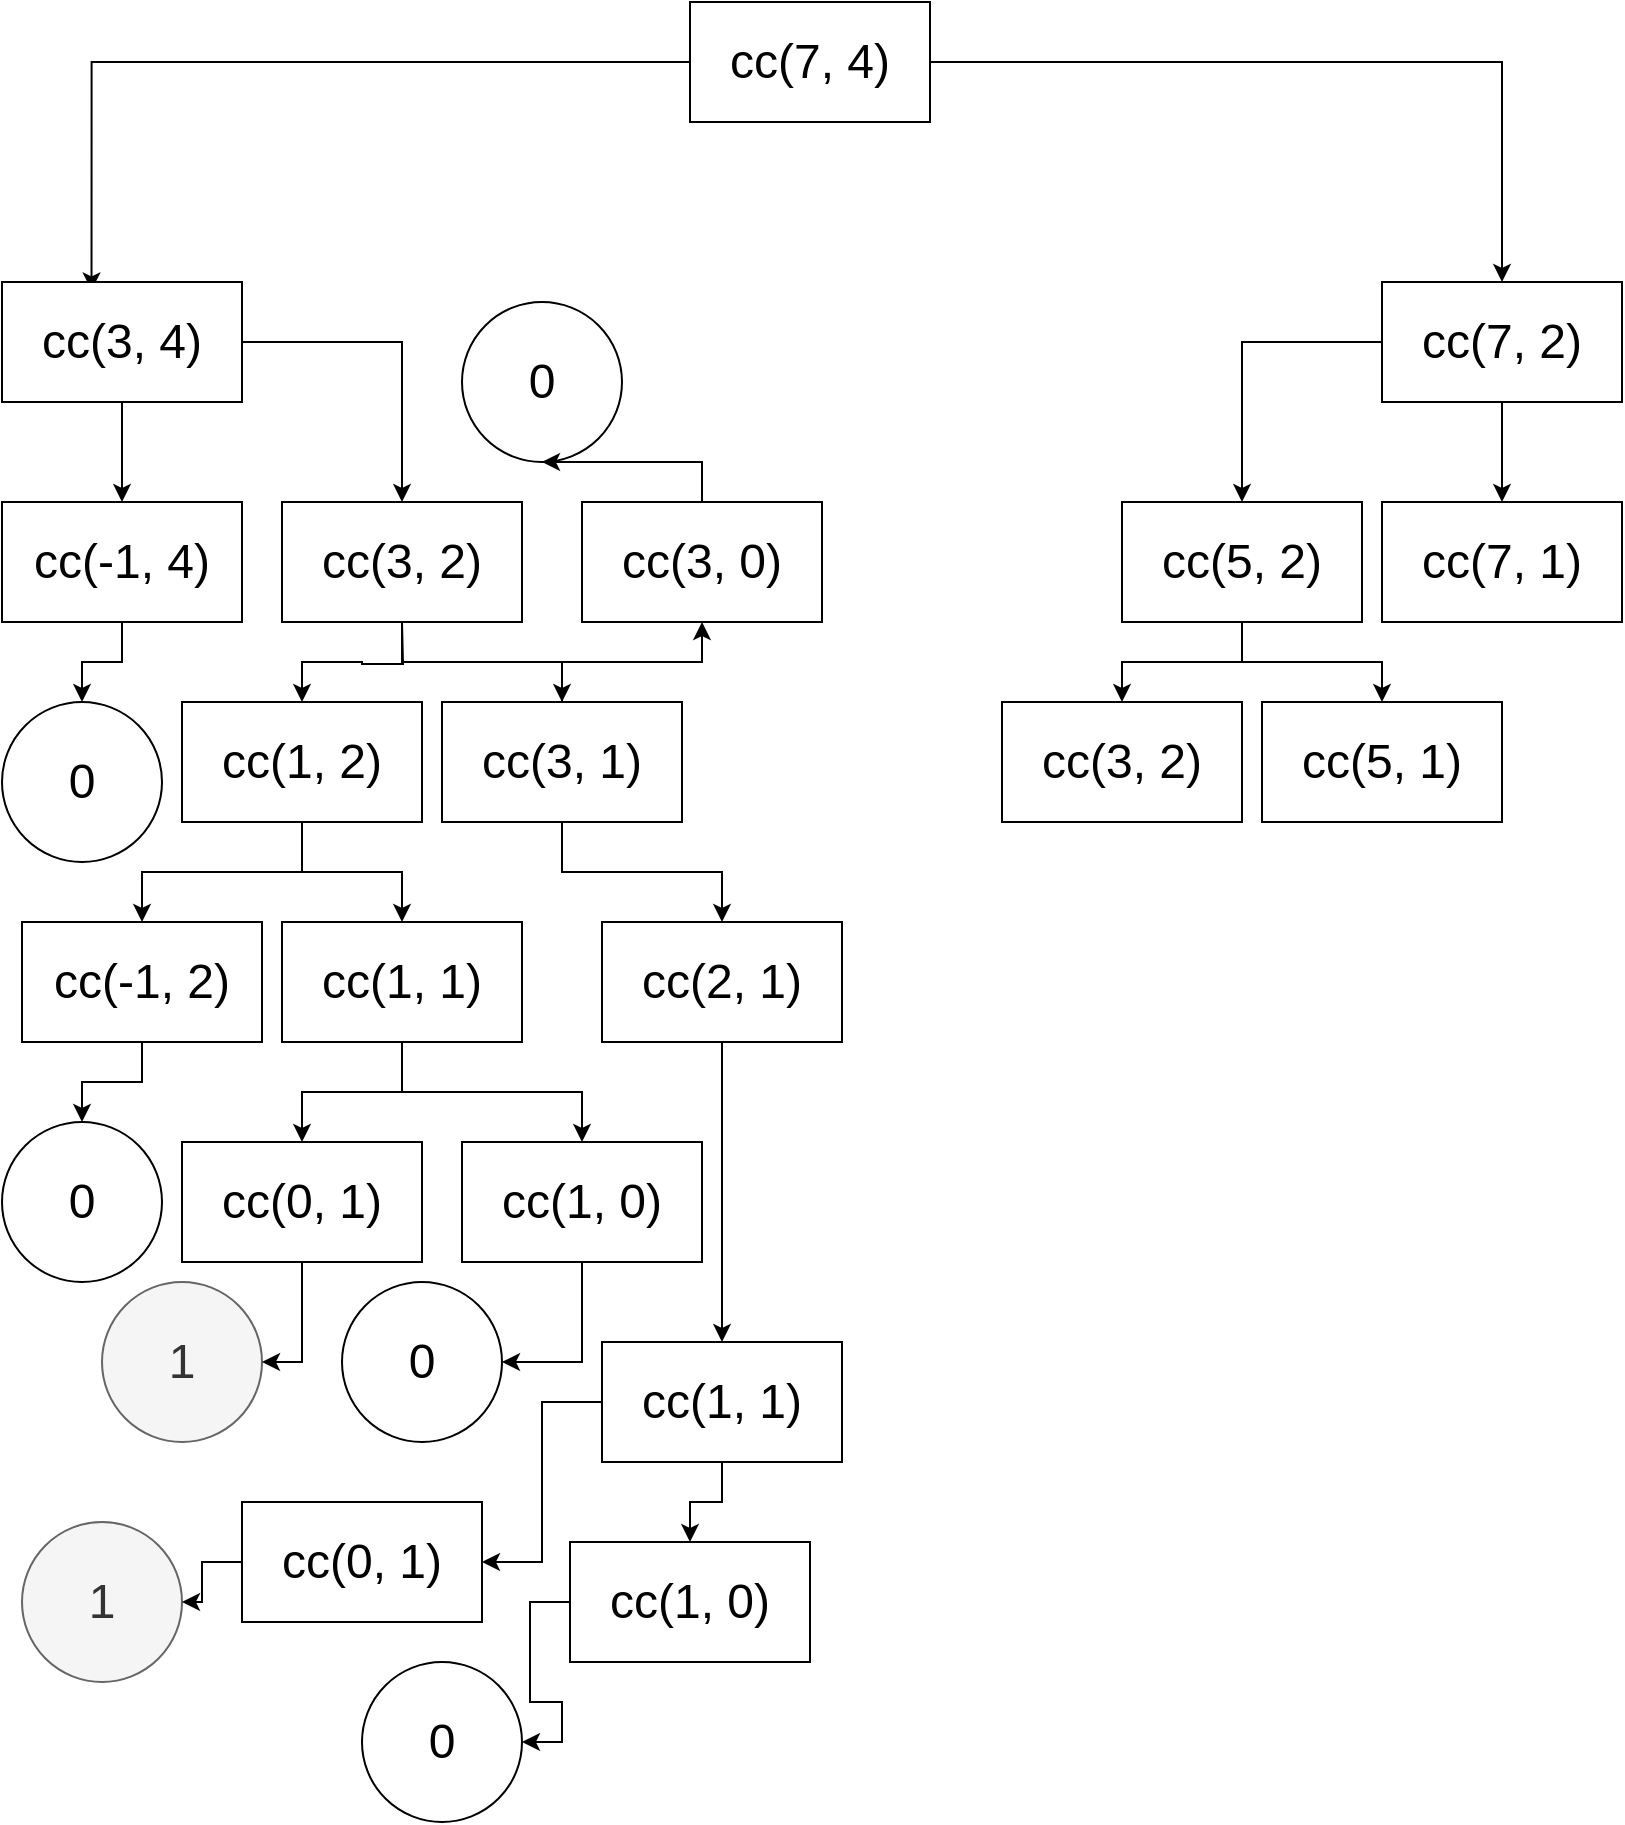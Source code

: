 <mxfile version="20.6.0" type="device"><diagram id="ykwfPxxtSE_8zy8hENhm" name="Page-1"><mxGraphModel dx="1038" dy="547" grid="1" gridSize="10" guides="1" tooltips="1" connect="1" arrows="1" fold="1" page="1" pageScale="1" pageWidth="827" pageHeight="1169" math="0" shadow="0"><root><mxCell id="0"/><mxCell id="1" parent="0"/><mxCell id="-BmMNPjVq36qT6o1mt9x-9" style="edgeStyle=orthogonalEdgeStyle;rounded=0;orthogonalLoop=1;jettySize=auto;html=1;entryX=0.373;entryY=0.07;entryDx=0;entryDy=0;entryPerimeter=0;fontSize=24;" edge="1" parent="1" source="-BmMNPjVq36qT6o1mt9x-3" target="-BmMNPjVq36qT6o1mt9x-6"><mxGeometry relative="1" as="geometry"/></mxCell><mxCell id="-BmMNPjVq36qT6o1mt9x-10" style="edgeStyle=orthogonalEdgeStyle;rounded=0;orthogonalLoop=1;jettySize=auto;html=1;entryX=0.5;entryY=0;entryDx=0;entryDy=0;fontSize=24;" edge="1" parent="1" source="-BmMNPjVq36qT6o1mt9x-3" target="-BmMNPjVq36qT6o1mt9x-5"><mxGeometry relative="1" as="geometry"/></mxCell><mxCell id="-BmMNPjVq36qT6o1mt9x-3" value="&lt;sub style=&quot;&quot;&gt;&lt;font style=&quot;font-size: 24px;&quot;&gt;cc(7, 4)&lt;/font&gt;&lt;/sub&gt;" style="rounded=0;whiteSpace=wrap;html=1;" vertex="1" parent="1"><mxGeometry x="354" y="10" width="120" height="60" as="geometry"/></mxCell><mxCell id="-BmMNPjVq36qT6o1mt9x-93" style="edgeStyle=orthogonalEdgeStyle;rounded=0;orthogonalLoop=1;jettySize=auto;html=1;entryX=0.5;entryY=0;entryDx=0;entryDy=0;fontSize=24;" edge="1" parent="1" source="-BmMNPjVq36qT6o1mt9x-5" target="-BmMNPjVq36qT6o1mt9x-92"><mxGeometry relative="1" as="geometry"/></mxCell><mxCell id="-BmMNPjVq36qT6o1mt9x-94" style="edgeStyle=orthogonalEdgeStyle;rounded=0;orthogonalLoop=1;jettySize=auto;html=1;entryX=0.5;entryY=0;entryDx=0;entryDy=0;fontSize=24;" edge="1" parent="1" source="-BmMNPjVq36qT6o1mt9x-5" target="-BmMNPjVq36qT6o1mt9x-91"><mxGeometry relative="1" as="geometry"/></mxCell><mxCell id="-BmMNPjVq36qT6o1mt9x-5" value="&lt;sub style=&quot;&quot;&gt;&lt;font style=&quot;font-size: 24px;&quot;&gt;cc(7, 2)&lt;/font&gt;&lt;/sub&gt;" style="rounded=0;whiteSpace=wrap;html=1;" vertex="1" parent="1"><mxGeometry x="700" y="150" width="120" height="60" as="geometry"/></mxCell><mxCell id="-BmMNPjVq36qT6o1mt9x-13" style="edgeStyle=orthogonalEdgeStyle;rounded=0;orthogonalLoop=1;jettySize=auto;html=1;entryX=0.5;entryY=0;entryDx=0;entryDy=0;fontSize=24;" edge="1" parent="1" source="-BmMNPjVq36qT6o1mt9x-6" target="-BmMNPjVq36qT6o1mt9x-11"><mxGeometry relative="1" as="geometry"/></mxCell><mxCell id="-BmMNPjVq36qT6o1mt9x-47" style="edgeStyle=orthogonalEdgeStyle;rounded=0;orthogonalLoop=1;jettySize=auto;html=1;fontSize=24;" edge="1" parent="1" source="-BmMNPjVq36qT6o1mt9x-6" target="-BmMNPjVq36qT6o1mt9x-19"><mxGeometry relative="1" as="geometry"/></mxCell><mxCell id="-BmMNPjVq36qT6o1mt9x-6" value="&lt;sub style=&quot;&quot;&gt;&lt;font style=&quot;font-size: 24px;&quot;&gt;cc(3, 4)&lt;/font&gt;&lt;/sub&gt;" style="rounded=0;whiteSpace=wrap;html=1;" vertex="1" parent="1"><mxGeometry x="10" y="150" width="120" height="60" as="geometry"/></mxCell><mxCell id="-BmMNPjVq36qT6o1mt9x-18" style="edgeStyle=orthogonalEdgeStyle;rounded=0;orthogonalLoop=1;jettySize=auto;html=1;fontSize=24;" edge="1" parent="1" source="-BmMNPjVq36qT6o1mt9x-11" target="-BmMNPjVq36qT6o1mt9x-17"><mxGeometry relative="1" as="geometry"/></mxCell><mxCell id="-BmMNPjVq36qT6o1mt9x-11" value="&lt;sub style=&quot;&quot;&gt;&lt;font style=&quot;font-size: 24px;&quot;&gt;cc(-1, 4)&lt;/font&gt;&lt;/sub&gt;" style="rounded=0;whiteSpace=wrap;html=1;" vertex="1" parent="1"><mxGeometry x="10" y="260" width="120" height="60" as="geometry"/></mxCell><mxCell id="-BmMNPjVq36qT6o1mt9x-21" style="edgeStyle=orthogonalEdgeStyle;rounded=0;orthogonalLoop=1;jettySize=auto;html=1;entryX=0.5;entryY=0;entryDx=0;entryDy=0;fontSize=24;" edge="1" parent="1" target="-BmMNPjVq36qT6o1mt9x-16"><mxGeometry relative="1" as="geometry"><mxPoint x="210" y="320" as="sourcePoint"/></mxGeometry></mxCell><mxCell id="-BmMNPjVq36qT6o1mt9x-62" style="edgeStyle=orthogonalEdgeStyle;rounded=0;orthogonalLoop=1;jettySize=auto;html=1;fontSize=24;" edge="1" parent="1" source="-BmMNPjVq36qT6o1mt9x-16" target="-BmMNPjVq36qT6o1mt9x-58"><mxGeometry relative="1" as="geometry"/></mxCell><mxCell id="-BmMNPjVq36qT6o1mt9x-63" style="edgeStyle=orthogonalEdgeStyle;rounded=0;orthogonalLoop=1;jettySize=auto;html=1;fontSize=24;" edge="1" parent="1" source="-BmMNPjVq36qT6o1mt9x-16" target="-BmMNPjVq36qT6o1mt9x-61"><mxGeometry relative="1" as="geometry"/></mxCell><mxCell id="-BmMNPjVq36qT6o1mt9x-16" value="&lt;sub style=&quot;&quot;&gt;&lt;font style=&quot;font-size: 24px;&quot;&gt;cc(1, 2)&lt;/font&gt;&lt;/sub&gt;" style="rounded=0;whiteSpace=wrap;html=1;" vertex="1" parent="1"><mxGeometry x="100" y="360" width="120" height="60" as="geometry"/></mxCell><mxCell id="-BmMNPjVq36qT6o1mt9x-17" value="0" style="ellipse;whiteSpace=wrap;html=1;aspect=fixed;fontSize=24;" vertex="1" parent="1"><mxGeometry x="10" y="360" width="80" height="80" as="geometry"/></mxCell><mxCell id="-BmMNPjVq36qT6o1mt9x-57" style="edgeStyle=orthogonalEdgeStyle;rounded=0;orthogonalLoop=1;jettySize=auto;html=1;fontSize=24;" edge="1" parent="1" source="-BmMNPjVq36qT6o1mt9x-19" target="-BmMNPjVq36qT6o1mt9x-54"><mxGeometry relative="1" as="geometry"/></mxCell><mxCell id="-BmMNPjVq36qT6o1mt9x-19" value="&lt;sub style=&quot;&quot;&gt;&lt;font style=&quot;font-size: 24px;&quot;&gt;cc(3, 2)&lt;/font&gt;&lt;/sub&gt;" style="rounded=0;whiteSpace=wrap;html=1;" vertex="1" parent="1"><mxGeometry x="150" y="260" width="120" height="60" as="geometry"/></mxCell><mxCell id="-BmMNPjVq36qT6o1mt9x-20" value="1" style="ellipse;whiteSpace=wrap;html=1;aspect=fixed;fontSize=24;fillColor=#f5f5f5;fontColor=#333333;strokeColor=#666666;" vertex="1" parent="1"><mxGeometry x="60" y="650" width="80" height="80" as="geometry"/></mxCell><mxCell id="-BmMNPjVq36qT6o1mt9x-32" value="0" style="ellipse;whiteSpace=wrap;html=1;aspect=fixed;fontSize=24;" vertex="1" parent="1"><mxGeometry x="240" y="160" width="80" height="80" as="geometry"/></mxCell><mxCell id="-BmMNPjVq36qT6o1mt9x-73" style="edgeStyle=orthogonalEdgeStyle;rounded=0;orthogonalLoop=1;jettySize=auto;html=1;fontSize=24;" edge="1" parent="1" source="-BmMNPjVq36qT6o1mt9x-54" target="-BmMNPjVq36qT6o1mt9x-72"><mxGeometry relative="1" as="geometry"/></mxCell><mxCell id="-BmMNPjVq36qT6o1mt9x-74" style="edgeStyle=orthogonalEdgeStyle;rounded=0;orthogonalLoop=1;jettySize=auto;html=1;fontSize=24;" edge="1" parent="1" source="-BmMNPjVq36qT6o1mt9x-54" target="-BmMNPjVq36qT6o1mt9x-71"><mxGeometry relative="1" as="geometry"/></mxCell><mxCell id="-BmMNPjVq36qT6o1mt9x-54" value="cc(3, 1)" style="rounded=0;whiteSpace=wrap;html=1;fontSize=24;" vertex="1" parent="1"><mxGeometry x="230" y="360" width="120" height="60" as="geometry"/></mxCell><mxCell id="-BmMNPjVq36qT6o1mt9x-60" style="edgeStyle=orthogonalEdgeStyle;rounded=0;orthogonalLoop=1;jettySize=auto;html=1;fontSize=24;" edge="1" parent="1" source="-BmMNPjVq36qT6o1mt9x-58" target="-BmMNPjVq36qT6o1mt9x-59"><mxGeometry relative="1" as="geometry"/></mxCell><mxCell id="-BmMNPjVq36qT6o1mt9x-58" value="&lt;sub style=&quot;&quot;&gt;&lt;font style=&quot;font-size: 24px;&quot;&gt;cc(-1, 2)&lt;/font&gt;&lt;/sub&gt;" style="rounded=0;whiteSpace=wrap;html=1;" vertex="1" parent="1"><mxGeometry x="20" y="470" width="120" height="60" as="geometry"/></mxCell><mxCell id="-BmMNPjVq36qT6o1mt9x-59" value="0" style="ellipse;whiteSpace=wrap;html=1;aspect=fixed;fontSize=24;" vertex="1" parent="1"><mxGeometry x="10" y="570" width="80" height="80" as="geometry"/></mxCell><mxCell id="-BmMNPjVq36qT6o1mt9x-66" style="edgeStyle=orthogonalEdgeStyle;rounded=0;orthogonalLoop=1;jettySize=auto;html=1;fontSize=24;" edge="1" parent="1" source="-BmMNPjVq36qT6o1mt9x-61" target="-BmMNPjVq36qT6o1mt9x-64"><mxGeometry relative="1" as="geometry"/></mxCell><mxCell id="-BmMNPjVq36qT6o1mt9x-67" style="edgeStyle=orthogonalEdgeStyle;rounded=0;orthogonalLoop=1;jettySize=auto;html=1;fontSize=24;" edge="1" parent="1" source="-BmMNPjVq36qT6o1mt9x-61" target="-BmMNPjVq36qT6o1mt9x-65"><mxGeometry relative="1" as="geometry"/></mxCell><mxCell id="-BmMNPjVq36qT6o1mt9x-61" value="&lt;sub style=&quot;&quot;&gt;&lt;font style=&quot;font-size: 24px;&quot;&gt;cc(1, 1)&lt;/font&gt;&lt;/sub&gt;" style="rounded=0;whiteSpace=wrap;html=1;" vertex="1" parent="1"><mxGeometry x="150" y="470" width="120" height="60" as="geometry"/></mxCell><mxCell id="-BmMNPjVq36qT6o1mt9x-69" style="edgeStyle=orthogonalEdgeStyle;rounded=0;orthogonalLoop=1;jettySize=auto;html=1;entryX=1;entryY=0.5;entryDx=0;entryDy=0;fontSize=24;" edge="1" parent="1" source="-BmMNPjVq36qT6o1mt9x-64" target="-BmMNPjVq36qT6o1mt9x-20"><mxGeometry relative="1" as="geometry"/></mxCell><mxCell id="-BmMNPjVq36qT6o1mt9x-64" value="&lt;sub style=&quot;&quot;&gt;&lt;font style=&quot;font-size: 24px;&quot;&gt;cc(0, 1)&lt;/font&gt;&lt;/sub&gt;" style="rounded=0;whiteSpace=wrap;html=1;" vertex="1" parent="1"><mxGeometry x="100" y="580" width="120" height="60" as="geometry"/></mxCell><mxCell id="-BmMNPjVq36qT6o1mt9x-70" style="edgeStyle=orthogonalEdgeStyle;rounded=0;orthogonalLoop=1;jettySize=auto;html=1;entryX=1;entryY=0.5;entryDx=0;entryDy=0;fontSize=24;" edge="1" parent="1" source="-BmMNPjVq36qT6o1mt9x-65" target="-BmMNPjVq36qT6o1mt9x-68"><mxGeometry relative="1" as="geometry"/></mxCell><mxCell id="-BmMNPjVq36qT6o1mt9x-65" value="&lt;sub style=&quot;&quot;&gt;&lt;font style=&quot;font-size: 24px;&quot;&gt;cc(1, 0)&lt;/font&gt;&lt;/sub&gt;" style="rounded=0;whiteSpace=wrap;html=1;" vertex="1" parent="1"><mxGeometry x="240" y="580" width="120" height="60" as="geometry"/></mxCell><mxCell id="-BmMNPjVq36qT6o1mt9x-68" value="0" style="ellipse;whiteSpace=wrap;html=1;aspect=fixed;fontSize=24;" vertex="1" parent="1"><mxGeometry x="180" y="650" width="80" height="80" as="geometry"/></mxCell><mxCell id="-BmMNPjVq36qT6o1mt9x-87" style="edgeStyle=orthogonalEdgeStyle;rounded=0;orthogonalLoop=1;jettySize=auto;html=1;fontSize=24;" edge="1" parent="1" source="-BmMNPjVq36qT6o1mt9x-71" target="-BmMNPjVq36qT6o1mt9x-79"><mxGeometry relative="1" as="geometry"/></mxCell><mxCell id="-BmMNPjVq36qT6o1mt9x-71" value="cc(2, 1)" style="rounded=0;whiteSpace=wrap;html=1;fontSize=24;" vertex="1" parent="1"><mxGeometry x="310" y="470" width="120" height="60" as="geometry"/></mxCell><mxCell id="-BmMNPjVq36qT6o1mt9x-75" style="edgeStyle=orthogonalEdgeStyle;rounded=0;orthogonalLoop=1;jettySize=auto;html=1;fontSize=24;" edge="1" parent="1" source="-BmMNPjVq36qT6o1mt9x-72" target="-BmMNPjVq36qT6o1mt9x-32"><mxGeometry relative="1" as="geometry"/></mxCell><mxCell id="-BmMNPjVq36qT6o1mt9x-72" value="cc(3, 0)" style="rounded=0;whiteSpace=wrap;html=1;fontSize=24;" vertex="1" parent="1"><mxGeometry x="300" y="260" width="120" height="60" as="geometry"/></mxCell><mxCell id="-BmMNPjVq36qT6o1mt9x-78" value="1" style="ellipse;whiteSpace=wrap;html=1;aspect=fixed;fontSize=24;fillColor=#f5f5f5;fontColor=#333333;strokeColor=#666666;" vertex="1" parent="1"><mxGeometry x="20" y="770" width="80" height="80" as="geometry"/></mxCell><mxCell id="-BmMNPjVq36qT6o1mt9x-85" style="edgeStyle=orthogonalEdgeStyle;rounded=0;orthogonalLoop=1;jettySize=auto;html=1;fontSize=24;" edge="1" parent="1" source="-BmMNPjVq36qT6o1mt9x-79" target="-BmMNPjVq36qT6o1mt9x-80"><mxGeometry relative="1" as="geometry"><Array as="points"><mxPoint x="280" y="710"/><mxPoint x="280" y="790"/></Array></mxGeometry></mxCell><mxCell id="-BmMNPjVq36qT6o1mt9x-86" style="edgeStyle=orthogonalEdgeStyle;rounded=0;orthogonalLoop=1;jettySize=auto;html=1;fontSize=24;" edge="1" parent="1" source="-BmMNPjVq36qT6o1mt9x-79" target="-BmMNPjVq36qT6o1mt9x-81"><mxGeometry relative="1" as="geometry"/></mxCell><mxCell id="-BmMNPjVq36qT6o1mt9x-79" value="&lt;sub style=&quot;&quot;&gt;&lt;font style=&quot;font-size: 24px;&quot;&gt;cc(1, 1)&lt;/font&gt;&lt;/sub&gt;" style="rounded=0;whiteSpace=wrap;html=1;" vertex="1" parent="1"><mxGeometry x="310" y="680" width="120" height="60" as="geometry"/></mxCell><mxCell id="-BmMNPjVq36qT6o1mt9x-89" style="edgeStyle=orthogonalEdgeStyle;rounded=0;orthogonalLoop=1;jettySize=auto;html=1;fontSize=24;" edge="1" parent="1" source="-BmMNPjVq36qT6o1mt9x-80" target="-BmMNPjVq36qT6o1mt9x-78"><mxGeometry relative="1" as="geometry"/></mxCell><mxCell id="-BmMNPjVq36qT6o1mt9x-80" value="&lt;sub style=&quot;&quot;&gt;&lt;font style=&quot;font-size: 24px;&quot;&gt;cc(0, 1)&lt;/font&gt;&lt;/sub&gt;" style="rounded=0;whiteSpace=wrap;html=1;" vertex="1" parent="1"><mxGeometry x="130" y="760" width="120" height="60" as="geometry"/></mxCell><mxCell id="-BmMNPjVq36qT6o1mt9x-90" style="edgeStyle=orthogonalEdgeStyle;rounded=0;orthogonalLoop=1;jettySize=auto;html=1;entryX=1;entryY=0.5;entryDx=0;entryDy=0;fontSize=24;" edge="1" parent="1" source="-BmMNPjVq36qT6o1mt9x-81" target="-BmMNPjVq36qT6o1mt9x-82"><mxGeometry relative="1" as="geometry"/></mxCell><mxCell id="-BmMNPjVq36qT6o1mt9x-81" value="&lt;sub style=&quot;&quot;&gt;&lt;font style=&quot;font-size: 24px;&quot;&gt;cc(1, 0)&lt;/font&gt;&lt;/sub&gt;" style="rounded=0;whiteSpace=wrap;html=1;" vertex="1" parent="1"><mxGeometry x="294" y="780" width="120" height="60" as="geometry"/></mxCell><mxCell id="-BmMNPjVq36qT6o1mt9x-82" value="0" style="ellipse;whiteSpace=wrap;html=1;aspect=fixed;fontSize=24;" vertex="1" parent="1"><mxGeometry x="190" y="840" width="80" height="80" as="geometry"/></mxCell><mxCell id="-BmMNPjVq36qT6o1mt9x-96" style="edgeStyle=orthogonalEdgeStyle;rounded=0;orthogonalLoop=1;jettySize=auto;html=1;fontSize=24;" edge="1" parent="1" source="-BmMNPjVq36qT6o1mt9x-91" target="-BmMNPjVq36qT6o1mt9x-95"><mxGeometry relative="1" as="geometry"/></mxCell><mxCell id="-BmMNPjVq36qT6o1mt9x-98" style="edgeStyle=orthogonalEdgeStyle;rounded=0;orthogonalLoop=1;jettySize=auto;html=1;entryX=0.5;entryY=0;entryDx=0;entryDy=0;fontSize=24;" edge="1" parent="1" source="-BmMNPjVq36qT6o1mt9x-91" target="-BmMNPjVq36qT6o1mt9x-97"><mxGeometry relative="1" as="geometry"/></mxCell><mxCell id="-BmMNPjVq36qT6o1mt9x-91" value="&lt;sub style=&quot;&quot;&gt;&lt;font style=&quot;font-size: 24px;&quot;&gt;cc(5, 2)&lt;/font&gt;&lt;/sub&gt;" style="rounded=0;whiteSpace=wrap;html=1;" vertex="1" parent="1"><mxGeometry x="570" y="260" width="120" height="60" as="geometry"/></mxCell><mxCell id="-BmMNPjVq36qT6o1mt9x-92" value="&lt;sub style=&quot;&quot;&gt;&lt;font style=&quot;font-size: 24px;&quot;&gt;cc(7, 1)&lt;/font&gt;&lt;/sub&gt;" style="rounded=0;whiteSpace=wrap;html=1;" vertex="1" parent="1"><mxGeometry x="700" y="260" width="120" height="60" as="geometry"/></mxCell><mxCell id="-BmMNPjVq36qT6o1mt9x-95" value="&lt;sub style=&quot;&quot;&gt;&lt;font style=&quot;font-size: 24px;&quot;&gt;cc(3, 2)&lt;/font&gt;&lt;/sub&gt;" style="rounded=0;whiteSpace=wrap;html=1;" vertex="1" parent="1"><mxGeometry x="510" y="360" width="120" height="60" as="geometry"/></mxCell><mxCell id="-BmMNPjVq36qT6o1mt9x-97" value="&lt;sub style=&quot;&quot;&gt;&lt;font style=&quot;font-size: 24px;&quot;&gt;cc(5, 1)&lt;/font&gt;&lt;/sub&gt;" style="rounded=0;whiteSpace=wrap;html=1;" vertex="1" parent="1"><mxGeometry x="640" y="360" width="120" height="60" as="geometry"/></mxCell></root></mxGraphModel></diagram></mxfile>
